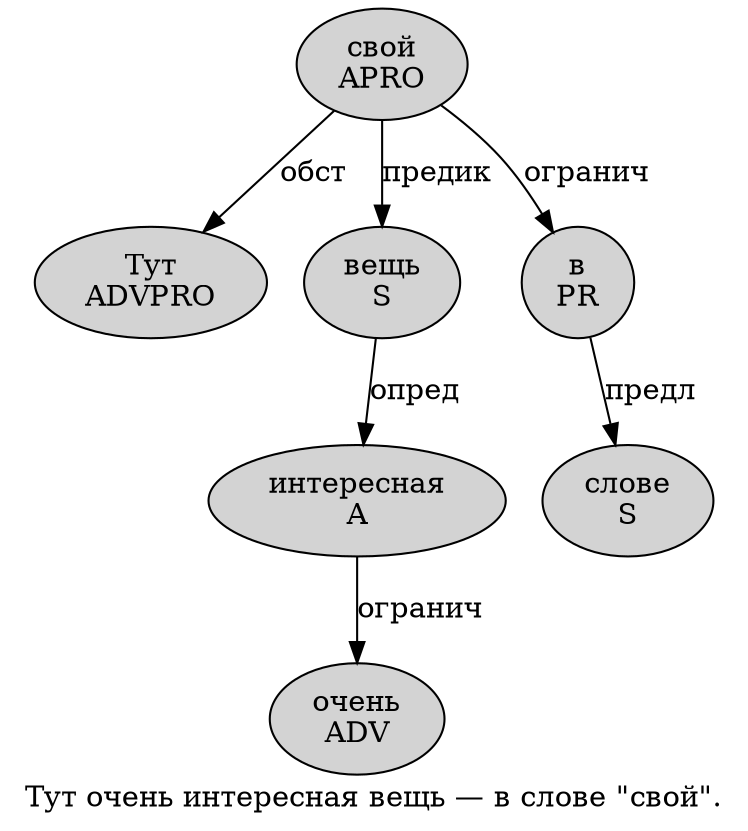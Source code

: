 digraph SENTENCE_647 {
	graph [label="Тут очень интересная вещь — в слове \"свой\"."]
	node [style=filled]
		0 [label="Тут
ADVPRO" color="" fillcolor=lightgray penwidth=1 shape=ellipse]
		1 [label="очень
ADV" color="" fillcolor=lightgray penwidth=1 shape=ellipse]
		2 [label="интересная
A" color="" fillcolor=lightgray penwidth=1 shape=ellipse]
		3 [label="вещь
S" color="" fillcolor=lightgray penwidth=1 shape=ellipse]
		5 [label="в
PR" color="" fillcolor=lightgray penwidth=1 shape=ellipse]
		6 [label="слове
S" color="" fillcolor=lightgray penwidth=1 shape=ellipse]
		8 [label="свой
APRO" color="" fillcolor=lightgray penwidth=1 shape=ellipse]
			8 -> 0 [label="обст"]
			8 -> 3 [label="предик"]
			8 -> 5 [label="огранич"]
			5 -> 6 [label="предл"]
			2 -> 1 [label="огранич"]
			3 -> 2 [label="опред"]
}